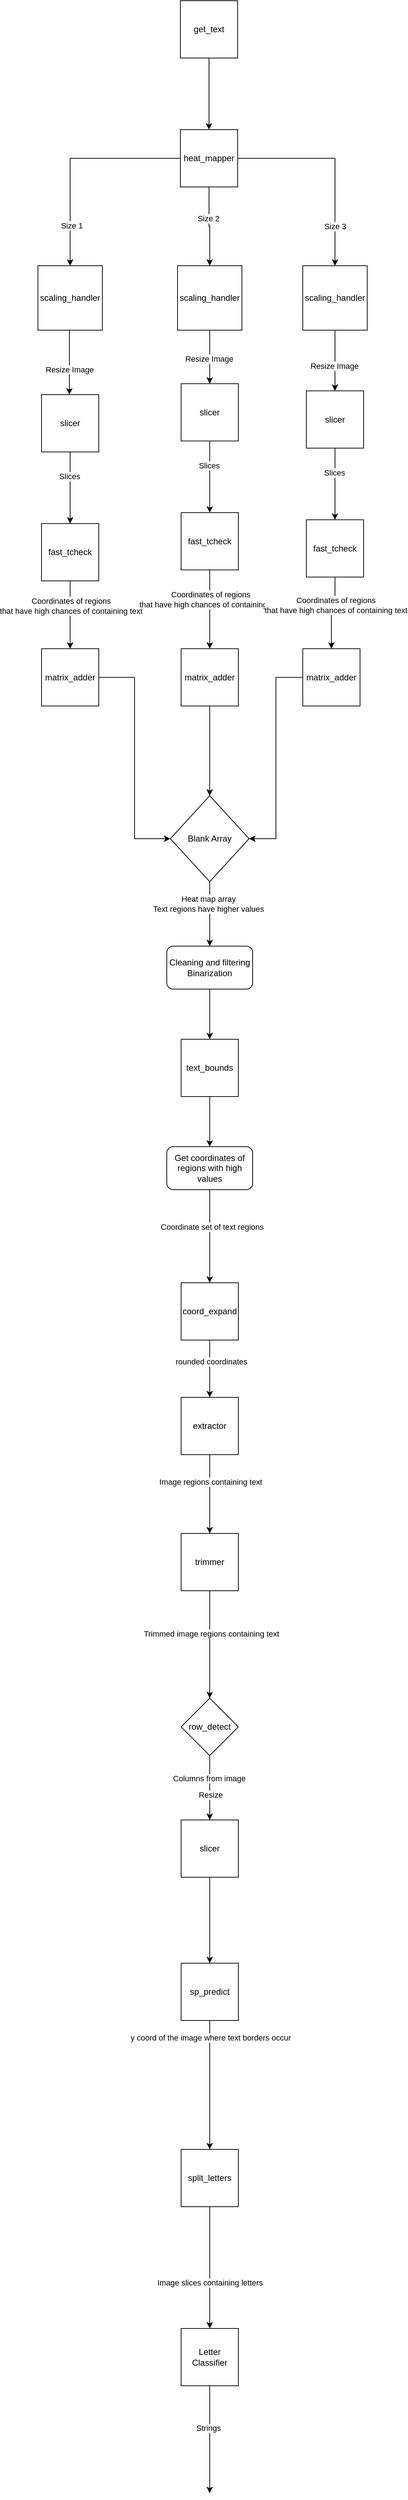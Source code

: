 <mxfile version="16.4.0" type="device"><diagram id="5q9QUU4hjjeSMt5no7pe" name="Page-1"><mxGraphModel dx="1162" dy="841" grid="1" gridSize="10" guides="1" tooltips="1" connect="1" arrows="1" fold="1" page="1" pageScale="1" pageWidth="2400" pageHeight="2400" math="0" shadow="0"><root><mxCell id="0"/><mxCell id="1" parent="0"/><mxCell id="bVNvKGaoN0hej_sQH8YA-31" style="edgeStyle=orthogonalEdgeStyle;rounded=0;orthogonalLoop=1;jettySize=auto;html=1;entryX=0.5;entryY=0;entryDx=0;entryDy=0;exitX=0.5;exitY=1;exitDx=0;exitDy=0;" edge="1" parent="1" source="bVNvKGaoN0hej_sQH8YA-3" target="bVNvKGaoN0hej_sQH8YA-5"><mxGeometry relative="1" as="geometry"><mxPoint x="1024" y="660" as="sourcePoint"/></mxGeometry></mxCell><mxCell id="bVNvKGaoN0hej_sQH8YA-3" value="get_text" style="whiteSpace=wrap;html=1;aspect=fixed;" vertex="1" parent="1"><mxGeometry x="984" y="600" width="80" height="80" as="geometry"/></mxCell><mxCell id="bVNvKGaoN0hej_sQH8YA-52" style="edgeStyle=orthogonalEdgeStyle;rounded=0;orthogonalLoop=1;jettySize=auto;html=1;" edge="1" parent="1" source="bVNvKGaoN0hej_sQH8YA-5" target="bVNvKGaoN0hej_sQH8YA-18"><mxGeometry relative="1" as="geometry"/></mxCell><mxCell id="bVNvKGaoN0hej_sQH8YA-56" value="Size 2" style="edgeLabel;html=1;align=center;verticalAlign=middle;resizable=0;points=[];" vertex="1" connectable="0" parent="bVNvKGaoN0hej_sQH8YA-52"><mxGeometry x="-0.209" y="-1" relative="1" as="geometry"><mxPoint as="offset"/></mxGeometry></mxCell><mxCell id="bVNvKGaoN0hej_sQH8YA-53" style="edgeStyle=orthogonalEdgeStyle;rounded=0;orthogonalLoop=1;jettySize=auto;html=1;" edge="1" parent="1" source="bVNvKGaoN0hej_sQH8YA-5" target="bVNvKGaoN0hej_sQH8YA-19"><mxGeometry relative="1" as="geometry"/></mxCell><mxCell id="bVNvKGaoN0hej_sQH8YA-57" value="Size 3" style="edgeLabel;html=1;align=center;verticalAlign=middle;resizable=0;points=[];" vertex="1" connectable="0" parent="bVNvKGaoN0hej_sQH8YA-53"><mxGeometry x="0.615" relative="1" as="geometry"><mxPoint as="offset"/></mxGeometry></mxCell><mxCell id="bVNvKGaoN0hej_sQH8YA-54" style="edgeStyle=orthogonalEdgeStyle;rounded=0;orthogonalLoop=1;jettySize=auto;html=1;entryX=0.5;entryY=0;entryDx=0;entryDy=0;" edge="1" parent="1" source="bVNvKGaoN0hej_sQH8YA-5" target="bVNvKGaoN0hej_sQH8YA-9"><mxGeometry relative="1" as="geometry"/></mxCell><mxCell id="bVNvKGaoN0hej_sQH8YA-55" value="Size 1" style="edgeLabel;html=1;align=center;verticalAlign=middle;resizable=0;points=[];" vertex="1" connectable="0" parent="bVNvKGaoN0hej_sQH8YA-54"><mxGeometry x="0.633" y="2" relative="1" as="geometry"><mxPoint as="offset"/></mxGeometry></mxCell><mxCell id="bVNvKGaoN0hej_sQH8YA-5" value="heat_mapper" style="whiteSpace=wrap;html=1;aspect=fixed;" vertex="1" parent="1"><mxGeometry x="984" y="780" width="80" height="80" as="geometry"/></mxCell><mxCell id="bVNvKGaoN0hej_sQH8YA-66" style="edgeStyle=orthogonalEdgeStyle;rounded=0;orthogonalLoop=1;jettySize=auto;html=1;entryX=0.5;entryY=0;entryDx=0;entryDy=0;" edge="1" parent="1" source="bVNvKGaoN0hej_sQH8YA-6" target="bVNvKGaoN0hej_sQH8YA-65"><mxGeometry relative="1" as="geometry"/></mxCell><mxCell id="bVNvKGaoN0hej_sQH8YA-6" value="text_bounds" style="whiteSpace=wrap;html=1;aspect=fixed;" vertex="1" parent="1"><mxGeometry x="985" y="2050" width="80" height="80" as="geometry"/></mxCell><mxCell id="bVNvKGaoN0hej_sQH8YA-75" style="edgeStyle=orthogonalEdgeStyle;rounded=0;orthogonalLoop=1;jettySize=auto;html=1;" edge="1" parent="1" source="bVNvKGaoN0hej_sQH8YA-7" target="bVNvKGaoN0hej_sQH8YA-8"><mxGeometry relative="1" as="geometry"/></mxCell><mxCell id="bVNvKGaoN0hej_sQH8YA-76" value="Image regions containing text" style="edgeLabel;html=1;align=center;verticalAlign=middle;resizable=0;points=[];" vertex="1" connectable="0" parent="bVNvKGaoN0hej_sQH8YA-75"><mxGeometry x="-0.312" y="1" relative="1" as="geometry"><mxPoint as="offset"/></mxGeometry></mxCell><mxCell id="bVNvKGaoN0hej_sQH8YA-7" value="extractor" style="whiteSpace=wrap;html=1;aspect=fixed;" vertex="1" parent="1"><mxGeometry x="985" y="2550" width="80" height="80" as="geometry"/></mxCell><mxCell id="bVNvKGaoN0hej_sQH8YA-78" style="edgeStyle=orthogonalEdgeStyle;rounded=0;orthogonalLoop=1;jettySize=auto;html=1;" edge="1" parent="1" source="bVNvKGaoN0hej_sQH8YA-8" target="bVNvKGaoN0hej_sQH8YA-77"><mxGeometry relative="1" as="geometry"/></mxCell><mxCell id="bVNvKGaoN0hej_sQH8YA-79" value="Trimmed image regions containing text" style="edgeLabel;html=1;align=center;verticalAlign=middle;resizable=0;points=[];" vertex="1" connectable="0" parent="bVNvKGaoN0hej_sQH8YA-78"><mxGeometry x="-0.204" y="2" relative="1" as="geometry"><mxPoint as="offset"/></mxGeometry></mxCell><mxCell id="bVNvKGaoN0hej_sQH8YA-8" value="trimmer" style="whiteSpace=wrap;html=1;aspect=fixed;" vertex="1" parent="1"><mxGeometry x="985" y="2740" width="80" height="80" as="geometry"/></mxCell><mxCell id="bVNvKGaoN0hej_sQH8YA-24" style="edgeStyle=orthogonalEdgeStyle;rounded=0;orthogonalLoop=1;jettySize=auto;html=1;entryX=0.5;entryY=0;entryDx=0;entryDy=0;" edge="1" parent="1"><mxGeometry relative="1" as="geometry"><mxPoint x="829" y="1060" as="sourcePoint"/><mxPoint x="829" y="1150" as="targetPoint"/></mxGeometry></mxCell><mxCell id="bVNvKGaoN0hej_sQH8YA-25" value="Resize Image" style="edgeLabel;html=1;align=center;verticalAlign=middle;resizable=0;points=[];" vertex="1" connectable="0" parent="bVNvKGaoN0hej_sQH8YA-24"><mxGeometry x="0.222" y="-2" relative="1" as="geometry"><mxPoint x="2" as="offset"/></mxGeometry></mxCell><mxCell id="bVNvKGaoN0hej_sQH8YA-9" value="scaling_handler" style="whiteSpace=wrap;html=1;aspect=fixed;" vertex="1" parent="1"><mxGeometry x="785" y="970" width="90" height="90" as="geometry"/></mxCell><mxCell id="bVNvKGaoN0hej_sQH8YA-58" style="edgeStyle=orthogonalEdgeStyle;rounded=0;orthogonalLoop=1;jettySize=auto;html=1;entryX=0;entryY=0.5;entryDx=0;entryDy=0;" edge="1" parent="1" source="bVNvKGaoN0hej_sQH8YA-10" target="bVNvKGaoN0hej_sQH8YA-30"><mxGeometry relative="1" as="geometry"/></mxCell><mxCell id="bVNvKGaoN0hej_sQH8YA-10" value="matrix_adder" style="whiteSpace=wrap;html=1;aspect=fixed;" vertex="1" parent="1"><mxGeometry x="790" y="1504.71" width="80" height="80" as="geometry"/></mxCell><mxCell id="bVNvKGaoN0hej_sQH8YA-28" style="edgeStyle=orthogonalEdgeStyle;rounded=0;orthogonalLoop=1;jettySize=auto;html=1;" edge="1" parent="1" source="bVNvKGaoN0hej_sQH8YA-11" target="bVNvKGaoN0hej_sQH8YA-10"><mxGeometry relative="1" as="geometry"><mxPoint x="830" y="1630" as="targetPoint"/></mxGeometry></mxCell><mxCell id="bVNvKGaoN0hej_sQH8YA-29" value="Coordinates of regions&lt;br&gt;that have high chances of containing text" style="edgeLabel;html=1;align=center;verticalAlign=middle;resizable=0;points=[];" vertex="1" connectable="0" parent="bVNvKGaoN0hej_sQH8YA-28"><mxGeometry x="-0.259" y="1" relative="1" as="geometry"><mxPoint as="offset"/></mxGeometry></mxCell><mxCell id="bVNvKGaoN0hej_sQH8YA-11" value="fast_tcheck" style="whiteSpace=wrap;html=1;aspect=fixed;" vertex="1" parent="1"><mxGeometry x="790" y="1330" width="80" height="80" as="geometry"/></mxCell><mxCell id="bVNvKGaoN0hej_sQH8YA-50" style="edgeStyle=orthogonalEdgeStyle;rounded=0;orthogonalLoop=1;jettySize=auto;html=1;entryX=0.5;entryY=0;entryDx=0;entryDy=0;" edge="1" parent="1" source="bVNvKGaoN0hej_sQH8YA-18" target="bVNvKGaoN0hej_sQH8YA-40"><mxGeometry relative="1" as="geometry"/></mxCell><mxCell id="bVNvKGaoN0hej_sQH8YA-18" value="scaling_handler" style="whiteSpace=wrap;html=1;aspect=fixed;" vertex="1" parent="1"><mxGeometry x="980" y="970" width="90" height="90" as="geometry"/></mxCell><mxCell id="bVNvKGaoN0hej_sQH8YA-51" style="edgeStyle=orthogonalEdgeStyle;rounded=0;orthogonalLoop=1;jettySize=auto;html=1;entryX=0.5;entryY=0;entryDx=0;entryDy=0;" edge="1" parent="1" source="bVNvKGaoN0hej_sQH8YA-19" target="bVNvKGaoN0hej_sQH8YA-48"><mxGeometry relative="1" as="geometry"/></mxCell><mxCell id="bVNvKGaoN0hej_sQH8YA-19" value="scaling_handler" style="whiteSpace=wrap;html=1;aspect=fixed;" vertex="1" parent="1"><mxGeometry x="1155" y="970" width="90" height="90" as="geometry"/></mxCell><mxCell id="bVNvKGaoN0hej_sQH8YA-26" style="edgeStyle=orthogonalEdgeStyle;rounded=0;orthogonalLoop=1;jettySize=auto;html=1;entryX=0.5;entryY=0;entryDx=0;entryDy=0;" edge="1" parent="1" source="bVNvKGaoN0hej_sQH8YA-23" target="bVNvKGaoN0hej_sQH8YA-11"><mxGeometry relative="1" as="geometry"/></mxCell><mxCell id="bVNvKGaoN0hej_sQH8YA-27" value="Slices" style="edgeLabel;html=1;align=center;verticalAlign=middle;resizable=0;points=[];" vertex="1" connectable="0" parent="bVNvKGaoN0hej_sQH8YA-26"><mxGeometry x="-0.322" y="-1" relative="1" as="geometry"><mxPoint as="offset"/></mxGeometry></mxCell><mxCell id="bVNvKGaoN0hej_sQH8YA-23" value="slicer" style="whiteSpace=wrap;html=1;aspect=fixed;" vertex="1" parent="1"><mxGeometry x="790" y="1150" width="80" height="80" as="geometry"/></mxCell><mxCell id="bVNvKGaoN0hej_sQH8YA-62" style="edgeStyle=orthogonalEdgeStyle;rounded=0;orthogonalLoop=1;jettySize=auto;html=1;entryX=0.5;entryY=0;entryDx=0;entryDy=0;" edge="1" parent="1" source="bVNvKGaoN0hej_sQH8YA-30" target="bVNvKGaoN0hej_sQH8YA-61"><mxGeometry relative="1" as="geometry"/></mxCell><mxCell id="bVNvKGaoN0hej_sQH8YA-64" value="Heat map array&lt;br&gt;Text regions have higher values" style="edgeLabel;html=1;align=center;verticalAlign=middle;resizable=0;points=[];" vertex="1" connectable="0" parent="bVNvKGaoN0hej_sQH8YA-62"><mxGeometry x="-0.323" y="-2" relative="1" as="geometry"><mxPoint as="offset"/></mxGeometry></mxCell><mxCell id="bVNvKGaoN0hej_sQH8YA-30" value="Blank Array" style="rhombus;whiteSpace=wrap;html=1;" vertex="1" parent="1"><mxGeometry x="970" y="1710" width="110" height="120" as="geometry"/></mxCell><mxCell id="bVNvKGaoN0hej_sQH8YA-33" value="Resize Image" style="edgeLabel;html=1;align=center;verticalAlign=middle;resizable=0;points=[];" vertex="1" connectable="0" parent="1"><mxGeometry x="1024" y="1100" as="geometry"/></mxCell><mxCell id="bVNvKGaoN0hej_sQH8YA-59" style="edgeStyle=orthogonalEdgeStyle;rounded=0;orthogonalLoop=1;jettySize=auto;html=1;entryX=0.5;entryY=0;entryDx=0;entryDy=0;" edge="1" parent="1" source="bVNvKGaoN0hej_sQH8YA-34" target="bVNvKGaoN0hej_sQH8YA-30"><mxGeometry relative="1" as="geometry"/></mxCell><mxCell id="bVNvKGaoN0hej_sQH8YA-34" value="matrix_adder" style="whiteSpace=wrap;html=1;aspect=fixed;" vertex="1" parent="1"><mxGeometry x="985" y="1504.706" width="80" height="80" as="geometry"/></mxCell><mxCell id="bVNvKGaoN0hej_sQH8YA-35" style="edgeStyle=orthogonalEdgeStyle;rounded=0;orthogonalLoop=1;jettySize=auto;html=1;" edge="1" parent="1" source="bVNvKGaoN0hej_sQH8YA-37" target="bVNvKGaoN0hej_sQH8YA-34"><mxGeometry relative="1" as="geometry"><mxPoint x="1025" y="1614.706" as="targetPoint"/></mxGeometry></mxCell><mxCell id="bVNvKGaoN0hej_sQH8YA-36" value="Coordinates of regions&lt;br&gt;that have high chances of containing text" style="edgeLabel;html=1;align=center;verticalAlign=middle;resizable=0;points=[];" vertex="1" connectable="0" parent="bVNvKGaoN0hej_sQH8YA-35"><mxGeometry x="-0.259" y="1" relative="1" as="geometry"><mxPoint as="offset"/></mxGeometry></mxCell><mxCell id="bVNvKGaoN0hej_sQH8YA-37" value="fast_tcheck" style="whiteSpace=wrap;html=1;aspect=fixed;" vertex="1" parent="1"><mxGeometry x="985" y="1314.706" width="80" height="80" as="geometry"/></mxCell><mxCell id="bVNvKGaoN0hej_sQH8YA-38" style="edgeStyle=orthogonalEdgeStyle;rounded=0;orthogonalLoop=1;jettySize=auto;html=1;entryX=0.5;entryY=0;entryDx=0;entryDy=0;" edge="1" parent="1" source="bVNvKGaoN0hej_sQH8YA-40" target="bVNvKGaoN0hej_sQH8YA-37"><mxGeometry relative="1" as="geometry"/></mxCell><mxCell id="bVNvKGaoN0hej_sQH8YA-39" value="Slices" style="edgeLabel;html=1;align=center;verticalAlign=middle;resizable=0;points=[];" vertex="1" connectable="0" parent="bVNvKGaoN0hej_sQH8YA-38"><mxGeometry x="-0.322" y="-1" relative="1" as="geometry"><mxPoint as="offset"/></mxGeometry></mxCell><mxCell id="bVNvKGaoN0hej_sQH8YA-40" value="slicer" style="whiteSpace=wrap;html=1;aspect=fixed;" vertex="1" parent="1"><mxGeometry x="985" y="1134.706" width="80" height="80" as="geometry"/></mxCell><mxCell id="bVNvKGaoN0hej_sQH8YA-41" value="Resize Image" style="edgeLabel;html=1;align=center;verticalAlign=middle;resizable=0;points=[];" vertex="1" connectable="0" parent="1"><mxGeometry x="1199" y="1110" as="geometry"/></mxCell><mxCell id="bVNvKGaoN0hej_sQH8YA-60" style="edgeStyle=orthogonalEdgeStyle;rounded=0;orthogonalLoop=1;jettySize=auto;html=1;entryX=1;entryY=0.5;entryDx=0;entryDy=0;" edge="1" parent="1" source="bVNvKGaoN0hej_sQH8YA-42" target="bVNvKGaoN0hej_sQH8YA-30"><mxGeometry relative="1" as="geometry"/></mxCell><mxCell id="bVNvKGaoN0hej_sQH8YA-42" value="matrix_adder" style="whiteSpace=wrap;html=1;aspect=fixed;" vertex="1" parent="1"><mxGeometry x="1155" y="1504.706" width="80" height="80" as="geometry"/></mxCell><mxCell id="bVNvKGaoN0hej_sQH8YA-43" style="edgeStyle=orthogonalEdgeStyle;rounded=0;orthogonalLoop=1;jettySize=auto;html=1;" edge="1" parent="1" source="bVNvKGaoN0hej_sQH8YA-45" target="bVNvKGaoN0hej_sQH8YA-42"><mxGeometry relative="1" as="geometry"><mxPoint x="1200" y="1624.706" as="targetPoint"/></mxGeometry></mxCell><mxCell id="bVNvKGaoN0hej_sQH8YA-44" value="Coordinates of regions&lt;br&gt;that have high chances of containing text" style="edgeLabel;html=1;align=center;verticalAlign=middle;resizable=0;points=[];" vertex="1" connectable="0" parent="bVNvKGaoN0hej_sQH8YA-43"><mxGeometry x="-0.259" y="1" relative="1" as="geometry"><mxPoint as="offset"/></mxGeometry></mxCell><mxCell id="bVNvKGaoN0hej_sQH8YA-45" value="fast_tcheck" style="whiteSpace=wrap;html=1;aspect=fixed;" vertex="1" parent="1"><mxGeometry x="1160" y="1324.706" width="80" height="80" as="geometry"/></mxCell><mxCell id="bVNvKGaoN0hej_sQH8YA-46" style="edgeStyle=orthogonalEdgeStyle;rounded=0;orthogonalLoop=1;jettySize=auto;html=1;entryX=0.5;entryY=0;entryDx=0;entryDy=0;" edge="1" parent="1" source="bVNvKGaoN0hej_sQH8YA-48" target="bVNvKGaoN0hej_sQH8YA-45"><mxGeometry relative="1" as="geometry"/></mxCell><mxCell id="bVNvKGaoN0hej_sQH8YA-47" value="Slices" style="edgeLabel;html=1;align=center;verticalAlign=middle;resizable=0;points=[];" vertex="1" connectable="0" parent="bVNvKGaoN0hej_sQH8YA-46"><mxGeometry x="-0.322" y="-1" relative="1" as="geometry"><mxPoint as="offset"/></mxGeometry></mxCell><mxCell id="bVNvKGaoN0hej_sQH8YA-48" value="slicer" style="whiteSpace=wrap;html=1;aspect=fixed;" vertex="1" parent="1"><mxGeometry x="1160" y="1144.706" width="80" height="80" as="geometry"/></mxCell><mxCell id="bVNvKGaoN0hej_sQH8YA-63" style="edgeStyle=orthogonalEdgeStyle;rounded=0;orthogonalLoop=1;jettySize=auto;html=1;entryX=0.5;entryY=0;entryDx=0;entryDy=0;" edge="1" parent="1" source="bVNvKGaoN0hej_sQH8YA-61" target="bVNvKGaoN0hej_sQH8YA-6"><mxGeometry relative="1" as="geometry"/></mxCell><mxCell id="bVNvKGaoN0hej_sQH8YA-61" value="Cleaning and filtering&lt;br&gt;Binarization" style="rounded=1;whiteSpace=wrap;html=1;" vertex="1" parent="1"><mxGeometry x="965" y="1920" width="120" height="60" as="geometry"/></mxCell><mxCell id="bVNvKGaoN0hej_sQH8YA-68" style="edgeStyle=orthogonalEdgeStyle;rounded=0;orthogonalLoop=1;jettySize=auto;html=1;entryX=0.5;entryY=0;entryDx=0;entryDy=0;" edge="1" parent="1" source="bVNvKGaoN0hej_sQH8YA-65" target="bVNvKGaoN0hej_sQH8YA-71"><mxGeometry relative="1" as="geometry"><mxPoint x="1024" y="2350" as="targetPoint"/></mxGeometry></mxCell><mxCell id="bVNvKGaoN0hej_sQH8YA-69" value="Coordinate set of text regions" style="edgeLabel;html=1;align=center;verticalAlign=middle;resizable=0;points=[];" vertex="1" connectable="0" parent="bVNvKGaoN0hej_sQH8YA-68"><mxGeometry x="-0.2" y="3" relative="1" as="geometry"><mxPoint as="offset"/></mxGeometry></mxCell><mxCell id="bVNvKGaoN0hej_sQH8YA-65" value="Get coordinates of regions with high values" style="rounded=1;whiteSpace=wrap;html=1;" vertex="1" parent="1"><mxGeometry x="965" y="2200" width="120" height="60" as="geometry"/></mxCell><mxCell id="bVNvKGaoN0hej_sQH8YA-72" style="edgeStyle=orthogonalEdgeStyle;rounded=0;orthogonalLoop=1;jettySize=auto;html=1;" edge="1" parent="1" source="bVNvKGaoN0hej_sQH8YA-71" target="bVNvKGaoN0hej_sQH8YA-7"><mxGeometry relative="1" as="geometry"/></mxCell><mxCell id="bVNvKGaoN0hej_sQH8YA-73" value="rounded coordinates" style="edgeLabel;html=1;align=center;verticalAlign=middle;resizable=0;points=[];" vertex="1" connectable="0" parent="bVNvKGaoN0hej_sQH8YA-72"><mxGeometry x="-0.246" y="2" relative="1" as="geometry"><mxPoint as="offset"/></mxGeometry></mxCell><mxCell id="bVNvKGaoN0hej_sQH8YA-71" value="coord_expand" style="whiteSpace=wrap;html=1;aspect=fixed;" vertex="1" parent="1"><mxGeometry x="985" y="2390" width="80" height="80" as="geometry"/></mxCell><mxCell id="bVNvKGaoN0hej_sQH8YA-81" style="edgeStyle=orthogonalEdgeStyle;rounded=0;orthogonalLoop=1;jettySize=auto;html=1;" edge="1" parent="1" source="bVNvKGaoN0hej_sQH8YA-77" target="bVNvKGaoN0hej_sQH8YA-80"><mxGeometry relative="1" as="geometry"/></mxCell><mxCell id="bVNvKGaoN0hej_sQH8YA-82" value="Columns from image" style="edgeLabel;html=1;align=center;verticalAlign=middle;resizable=0;points=[];" vertex="1" connectable="0" parent="bVNvKGaoN0hej_sQH8YA-81"><mxGeometry x="-0.303" y="-1" relative="1" as="geometry"><mxPoint as="offset"/></mxGeometry></mxCell><mxCell id="bVNvKGaoN0hej_sQH8YA-85" value="Resize" style="edgeLabel;html=1;align=center;verticalAlign=middle;resizable=0;points=[];" vertex="1" connectable="0" parent="bVNvKGaoN0hej_sQH8YA-81"><mxGeometry x="0.209" y="1" relative="1" as="geometry"><mxPoint as="offset"/></mxGeometry></mxCell><mxCell id="bVNvKGaoN0hej_sQH8YA-77" value="row_detect" style="rhombus;whiteSpace=wrap;html=1;" vertex="1" parent="1"><mxGeometry x="985" y="2970" width="80" height="80" as="geometry"/></mxCell><mxCell id="bVNvKGaoN0hej_sQH8YA-84" style="edgeStyle=orthogonalEdgeStyle;rounded=0;orthogonalLoop=1;jettySize=auto;html=1;" edge="1" parent="1" source="bVNvKGaoN0hej_sQH8YA-80" target="bVNvKGaoN0hej_sQH8YA-83"><mxGeometry relative="1" as="geometry"/></mxCell><mxCell id="bVNvKGaoN0hej_sQH8YA-80" value="slicer" style="whiteSpace=wrap;html=1;aspect=fixed;" vertex="1" parent="1"><mxGeometry x="985" y="3140" width="80" height="80" as="geometry"/></mxCell><mxCell id="bVNvKGaoN0hej_sQH8YA-86" style="edgeStyle=orthogonalEdgeStyle;rounded=0;orthogonalLoop=1;jettySize=auto;html=1;entryX=0.5;entryY=0;entryDx=0;entryDy=0;" edge="1" parent="1" source="bVNvKGaoN0hej_sQH8YA-83" target="bVNvKGaoN0hej_sQH8YA-89"><mxGeometry relative="1" as="geometry"><mxPoint x="1025" y="3570" as="targetPoint"/><Array as="points"/></mxGeometry></mxCell><mxCell id="bVNvKGaoN0hej_sQH8YA-87" value="y coord of the image where text borders occur" style="edgeLabel;html=1;align=center;verticalAlign=middle;resizable=0;points=[];" vertex="1" connectable="0" parent="bVNvKGaoN0hej_sQH8YA-86"><mxGeometry x="-0.733" y="1" relative="1" as="geometry"><mxPoint as="offset"/></mxGeometry></mxCell><mxCell id="bVNvKGaoN0hej_sQH8YA-83" value="sp_predict" style="whiteSpace=wrap;html=1;aspect=fixed;" vertex="1" parent="1"><mxGeometry x="985" y="3340" width="80" height="80" as="geometry"/></mxCell><mxCell id="bVNvKGaoN0hej_sQH8YA-94" style="edgeStyle=orthogonalEdgeStyle;rounded=0;orthogonalLoop=1;jettySize=auto;html=1;entryX=0.5;entryY=0;entryDx=0;entryDy=0;" edge="1" parent="1" source="bVNvKGaoN0hej_sQH8YA-89" target="bVNvKGaoN0hej_sQH8YA-109"><mxGeometry relative="1" as="geometry"><mxPoint x="1024" y="3790" as="targetPoint"/></mxGeometry></mxCell><mxCell id="bVNvKGaoN0hej_sQH8YA-108" value="Image slices containing letters" style="edgeLabel;html=1;align=center;verticalAlign=middle;resizable=0;points=[];" vertex="1" connectable="0" parent="bVNvKGaoN0hej_sQH8YA-94"><mxGeometry x="0.247" relative="1" as="geometry"><mxPoint as="offset"/></mxGeometry></mxCell><mxCell id="bVNvKGaoN0hej_sQH8YA-89" value="split_letters" style="whiteSpace=wrap;html=1;aspect=fixed;" vertex="1" parent="1"><mxGeometry x="985" y="3600" width="80" height="80" as="geometry"/></mxCell><mxCell id="bVNvKGaoN0hej_sQH8YA-110" style="edgeStyle=orthogonalEdgeStyle;rounded=0;orthogonalLoop=1;jettySize=auto;html=1;" edge="1" parent="1" source="bVNvKGaoN0hej_sQH8YA-109"><mxGeometry relative="1" as="geometry"><mxPoint x="1025" y="4080" as="targetPoint"/></mxGeometry></mxCell><mxCell id="bVNvKGaoN0hej_sQH8YA-111" value="Strings" style="edgeLabel;html=1;align=center;verticalAlign=middle;resizable=0;points=[];" vertex="1" connectable="0" parent="bVNvKGaoN0hej_sQH8YA-110"><mxGeometry x="-0.224" y="-2" relative="1" as="geometry"><mxPoint as="offset"/></mxGeometry></mxCell><mxCell id="bVNvKGaoN0hej_sQH8YA-109" value="Letter Classifier" style="whiteSpace=wrap;html=1;aspect=fixed;" vertex="1" parent="1"><mxGeometry x="985" y="3850" width="80" height="80" as="geometry"/></mxCell></root></mxGraphModel></diagram></mxfile>